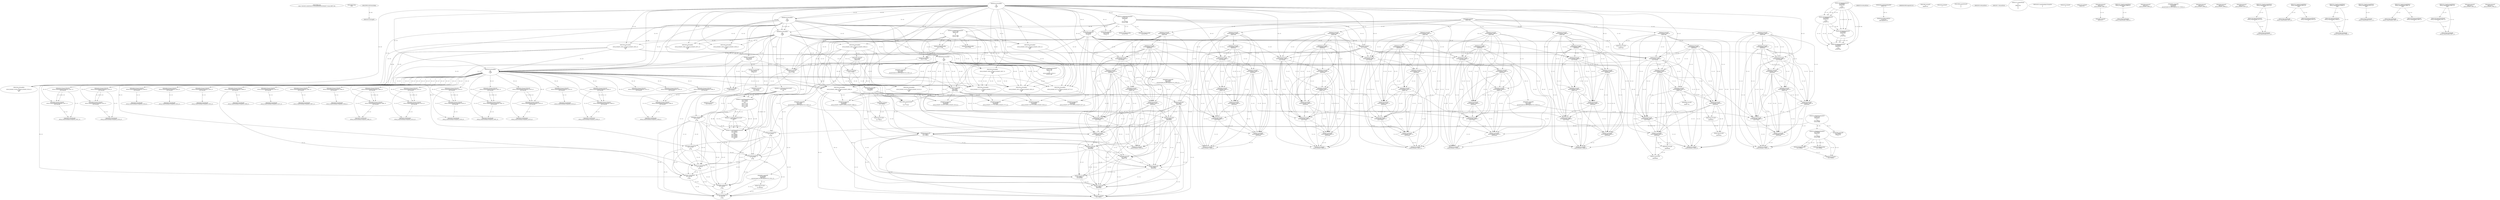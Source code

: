// Global SCDG with merge call
digraph {
	0 [label="268454688.main
bc6c1749356551cbd4d54ee79104b4add90ee0e5b566def377e5a4226ff727b9"]
	1 [label="268454699.Sleep
1000"]
	2 [label="268450908.GetProcessHeap
"]
	3 [label="268465424.VirtualAlloc
0
128
12288
4"]
	4 [label="268465190.RegOpenKeyExW
2147483650
268501000
0
131097
2147417172"]
	5 [label="268465223.RegQueryValueExW
2147417376
268500984
0
0
3221762048
2147417188"]
	3 -> 5 [label="(0-->5)"]
	6 [label="268465254.GetLastError
"]
	7 [label="268465263.RegCloseKey
2147417376"]
	5 -> 7 [label="(1-->1)"]
	8 [label="268465489.wsprintfW
3221762048
268500964
0"]
	3 -> 8 [label="(0-->1)"]
	5 -> 8 [label="(5-->1)"]
	9 [label="268466183.VirtualAlloc
0
1024
12288
4"]
	3 -> 9 [label="(3-->3)"]
	3 -> 9 [label="(4-->4)"]
	10 [label="268466202.VirtualAlloc
0
3596
12288
4"]
	3 -> 10 [label="(3-->3)"]
	9 -> 10 [label="(3-->3)"]
	3 -> 10 [label="(4-->4)"]
	9 -> 10 [label="(4-->4)"]
	11 [label="268466212.GetWindowsDirectoryW
3221770240
256"]
	10 -> 11 [label="(0-->1)"]
	12 [label="268466270.GetVolumeInformationW
3221770240
3221770752
256
3221771776
3221771784
3221771780
3221771264
256"]
	10 -> 12 [label="(0-->1)"]
	11 -> 12 [label="(1-->1)"]
	11 -> 12 [label="(2-->3)"]
	11 -> 12 [label="(2-->8)"]
	13 [label="268465190.RegOpenKeyExW
2147483650
268501632
0
131097
2147417172"]
	4 -> 13 [label="(1-->1)"]
	4 -> 13 [label="(4-->4)"]
	4 -> 13 [label="(5-->5)"]
	14 [label="268465223.RegQueryValueExW
3221771788
268501592
0
0
3221771788
2147417188"]
	5 -> 14 [label="(6-->6)"]
	15 [label="268465239.RegCloseKey
3221771788"]
	14 -> 15 [label="(1-->1)"]
	14 -> 15 [label="(5-->1)"]
	16 [label="268466320.lstrlenW
3221771788"]
	14 -> 16 [label="(1-->1)"]
	14 -> 16 [label="(5-->1)"]
	15 -> 16 [label="(1-->1)"]
	17 [label="268466376.wsprintfW
3221766144
268501204
0"]
	9 -> 17 [label="(0-->1)"]
	18 [label="268466397.lstrcatW
3221766144
3221771788"]
	9 -> 18 [label="(0-->1)"]
	17 -> 18 [label="(1-->1)"]
	14 -> 18 [label="(1-->2)"]
	14 -> 18 [label="(5-->2)"]
	15 -> 18 [label="(1-->2)"]
	16 -> 18 [label="(1-->2)"]
	19 [label="268466409.GetModuleHandleW
268501752"]
	20 [label="268466416.GetProcAddress
270536744
RtlComputeCrc32"]
	19 -> 20 [label="(0-->1)"]
	21 [label="268466432.lstrlenW
3221766144"]
	9 -> 21 [label="(0-->1)"]
	17 -> 21 [label="(1-->1)"]
	18 -> 21 [label="(1-->1)"]
	22 [label="268466449.RtlComputeCrc32
"]
	23 [label="268466481.VirtualFree
3221770240
0
32768"]
	10 -> 23 [label="(0-->1)"]
	11 -> 23 [label="(1-->1)"]
	12 -> 23 [label="(1-->1)"]
	24 [label="268464882.lstrlenW
3221762048"]
	3 -> 24 [label="(0-->1)"]
	5 -> 24 [label="(5-->1)"]
	8 -> 24 [label="(1-->1)"]
	25 [label="268464893.lstrlenW
268497860"]
	26 [label="268453932.VirtualAlloc
0
retval_lstrlenW_32835_32_retval_lstrlenW_32832_32
12288
64"]
	3 -> 26 [label="(3-->3)"]
	9 -> 26 [label="(3-->3)"]
	10 -> 26 [label="(3-->3)"]
	27 [label="268453967.lstrcpyW
0
268497976"]
	28 [label="268453974.lstrlenW
0"]
	29 [label="268464425.lstrcatW
retval_lstrlenW_32850_32
268497860"]
	25 -> 29 [label="(1-->2)"]
	30 [label="268464433.lstrcatW
retval_lstrlenW_32850_32
268500944"]
	29 -> 30 [label="(1-->1)"]
	31 [label="268464439.lstrcatW
retval_lstrlenW_32850_32
3221762048"]
	29 -> 31 [label="(1-->1)"]
	30 -> 31 [label="(1-->1)"]
	3 -> 31 [label="(0-->2)"]
	5 -> 31 [label="(5-->2)"]
	8 -> 31 [label="(1-->2)"]
	24 -> 31 [label="(1-->2)"]
	32 [label="268464447.lstrcatW
retval_lstrlenW_32850_32
268500948"]
	29 -> 32 [label="(1-->1)"]
	30 -> 32 [label="(1-->1)"]
	31 -> 32 [label="(1-->1)"]
	33 [label="268464636.VirtualAlloc
0
66
12288
64"]
	3 -> 33 [label="(3-->3)"]
	9 -> 33 [label="(3-->3)"]
	10 -> 33 [label="(3-->3)"]
	26 -> 33 [label="(3-->3)"]
	26 -> 33 [label="(4-->4)"]
	34 [label="268464662.wsprintfW
3221778432
268500952
unconstrained_ret_RtlComputeCrc32_32822_32"]
	33 -> 34 [label="(0-->1)"]
	35 [label="268464692.lstrcatW
retval_lstrlenW_32850_32
268497764"]
	29 -> 35 [label="(1-->1)"]
	30 -> 35 [label="(1-->1)"]
	31 -> 35 [label="(1-->1)"]
	32 -> 35 [label="(1-->1)"]
	36 [label="268464700.lstrcatW
retval_lstrlenW_32850_32
268500944"]
	29 -> 36 [label="(1-->1)"]
	30 -> 36 [label="(1-->1)"]
	31 -> 36 [label="(1-->1)"]
	32 -> 36 [label="(1-->1)"]
	35 -> 36 [label="(1-->1)"]
	30 -> 36 [label="(2-->2)"]
	37 [label="268464706.lstrcatW
retval_lstrlenW_32850_32
3221778432"]
	29 -> 37 [label="(1-->1)"]
	30 -> 37 [label="(1-->1)"]
	31 -> 37 [label="(1-->1)"]
	32 -> 37 [label="(1-->1)"]
	35 -> 37 [label="(1-->1)"]
	36 -> 37 [label="(1-->1)"]
	33 -> 37 [label="(0-->2)"]
	34 -> 37 [label="(1-->2)"]
	38 [label="268464714.lstrcatW
retval_lstrlenW_32850_32
268500948"]
	29 -> 38 [label="(1-->1)"]
	30 -> 38 [label="(1-->1)"]
	31 -> 38 [label="(1-->1)"]
	32 -> 38 [label="(1-->1)"]
	35 -> 38 [label="(1-->1)"]
	36 -> 38 [label="(1-->1)"]
	37 -> 38 [label="(1-->1)"]
	32 -> 38 [label="(2-->2)"]
	39 [label="268464726.VirtualFree
3221778432
0
32768"]
	33 -> 39 [label="(0-->1)"]
	34 -> 39 [label="(1-->1)"]
	37 -> 39 [label="(2-->1)"]
	23 -> 39 [label="(3-->3)"]
	40 [label="268464767.lstrlenW
retval_lstrlenW_32850_32"]
	29 -> 40 [label="(1-->1)"]
	30 -> 40 [label="(1-->1)"]
	31 -> 40 [label="(1-->1)"]
	32 -> 40 [label="(1-->1)"]
	35 -> 40 [label="(1-->1)"]
	36 -> 40 [label="(1-->1)"]
	37 -> 40 [label="(1-->1)"]
	38 -> 40 [label="(1-->1)"]
	41 [label="268453998.CreateMutexW
0
0
0"]
	42 [label="268454010.GetLastError
"]
	43 [label="268454017.GetLastError
"]
	44 [label="268454043.VirtualFree
3221774336
0
32768"]
	26 -> 44 [label="(0-->1)"]
	23 -> 44 [label="(3-->3)"]
	39 -> 44 [label="(3-->3)"]
	45 [label="268467629.VirtualFree
3221762048
0
32768"]
	3 -> 45 [label="(0-->1)"]
	5 -> 45 [label="(5-->1)"]
	8 -> 45 [label="(1-->1)"]
	24 -> 45 [label="(1-->1)"]
	31 -> 45 [label="(2-->1)"]
	23 -> 45 [label="(3-->3)"]
	39 -> 45 [label="(3-->3)"]
	44 -> 45 [label="(3-->3)"]
	46 [label="268467737.VirtualFree
3221766144
0
32768"]
	9 -> 46 [label="(0-->1)"]
	17 -> 46 [label="(1-->1)"]
	18 -> 46 [label="(1-->1)"]
	21 -> 46 [label="(1-->1)"]
	23 -> 46 [label="(3-->3)"]
	39 -> 46 [label="(3-->3)"]
	44 -> 46 [label="(3-->3)"]
	45 -> 46 [label="(3-->3)"]
	47 [label="268454737.CreateThread
0
0
268447024
0
0
0"]
	48 [label="268454450.CreateToolhelp32Snapshot
2
0"]
	49 [label="268454476.VirtualAlloc
0
556
12288
4"]
	3 -> 49 [label="(3-->3)"]
	9 -> 49 [label="(3-->3)"]
	10 -> 49 [label="(3-->3)"]
	26 -> 49 [label="(3-->3)"]
	33 -> 49 [label="(3-->3)"]
	3 -> 49 [label="(4-->4)"]
	9 -> 49 [label="(4-->4)"]
	10 -> 49 [label="(4-->4)"]
	50 [label="268454533.lstrcmpiW
"]
	2 -> 50 [label="(0-->0)"]
	51 [label="268454602.Process32NextW
retval_CreateToolhelp32Snapshot_33809_32
3221782528"]
	49 -> 51 [label="(0-->2)"]
	52 [label="268454627.VirtualFree
3221782528
0
32768"]
	49 -> 52 [label="(0-->1)"]
	51 -> 52 [label="(2-->1)"]
	23 -> 52 [label="(3-->3)"]
	39 -> 52 [label="(3-->3)"]
	44 -> 52 [label="(3-->3)"]
	45 -> 52 [label="(3-->3)"]
	46 -> 52 [label="(3-->3)"]
	53 [label="268454634.CloseHandle
retval_CreateToolhelp32Snapshot_33809_32"]
	51 -> 53 [label="(1-->1)"]
	54 [label="268465190.RegOpenKeyExW
2147483650
268501000
0
131097
2147417052"]
	4 -> 54 [label="(1-->1)"]
	13 -> 54 [label="(1-->1)"]
	4 -> 54 [label="(2-->2)"]
	4 -> 54 [label="(4-->4)"]
	13 -> 54 [label="(4-->4)"]
	55 [label="268465489.wsprintfW
3221786624
268500964
0"]
	8 -> 55 [label="(2-->2)"]
	56 [label="268466212.GetWindowsDirectoryW
3221794816
256"]
	11 -> 56 [label="(2-->2)"]
	12 -> 56 [label="(3-->2)"]
	12 -> 56 [label="(8-->2)"]
	57 [label="268466270.GetVolumeInformationW
3221794816
3221795328
256
3221796352
3221796360
3221796356
3221795840
256"]
	56 -> 57 [label="(1-->1)"]
	11 -> 57 [label="(2-->3)"]
	12 -> 57 [label="(3-->3)"]
	12 -> 57 [label="(8-->3)"]
	56 -> 57 [label="(2-->3)"]
	11 -> 57 [label="(2-->8)"]
	12 -> 57 [label="(3-->8)"]
	12 -> 57 [label="(8-->8)"]
	56 -> 57 [label="(2-->8)"]
	58 [label="268465190.RegOpenKeyExW
2147483650
268501632
0
131097
2147417052"]
	4 -> 58 [label="(1-->1)"]
	13 -> 58 [label="(1-->1)"]
	54 -> 58 [label="(1-->1)"]
	13 -> 58 [label="(2-->2)"]
	4 -> 58 [label="(4-->4)"]
	13 -> 58 [label="(4-->4)"]
	54 -> 58 [label="(4-->4)"]
	54 -> 58 [label="(5-->5)"]
	59 [label="268466376.wsprintfW
3221790720
268501204
0"]
	17 -> 59 [label="(2-->2)"]
	60 [label="268466397.lstrcatW
3221790720
3221796364"]
	59 -> 60 [label="(1-->1)"]
	61 [label="268466432.lstrlenW
3221790720"]
	59 -> 61 [label="(1-->1)"]
	60 -> 61 [label="(1-->1)"]
	62 [label="268466481.VirtualFree
3221794816
0
32768"]
	56 -> 62 [label="(1-->1)"]
	57 -> 62 [label="(1-->1)"]
	23 -> 62 [label="(3-->3)"]
	39 -> 62 [label="(3-->3)"]
	44 -> 62 [label="(3-->3)"]
	45 -> 62 [label="(3-->3)"]
	46 -> 62 [label="(3-->3)"]
	52 -> 62 [label="(3-->3)"]
	63 [label="268464882.lstrlenW
3221786624"]
	55 -> 63 [label="(1-->1)"]
	64 [label="268452641.VirtualAlloc
0
retval_lstrlenW_35246_32_retval_lstrlenW_35244_32
12288
64"]
	3 -> 64 [label="(3-->3)"]
	9 -> 64 [label="(3-->3)"]
	10 -> 64 [label="(3-->3)"]
	26 -> 64 [label="(3-->3)"]
	33 -> 64 [label="(3-->3)"]
	49 -> 64 [label="(3-->3)"]
	26 -> 64 [label="(4-->4)"]
	33 -> 64 [label="(4-->4)"]
	65 [label="268464425.lstrcatW
0
268497860"]
	25 -> 65 [label="(1-->2)"]
	29 -> 65 [label="(2-->2)"]
	66 [label="268464433.lstrcatW
0
268500944"]
	30 -> 66 [label="(2-->2)"]
	36 -> 66 [label="(2-->2)"]
	67 [label="268464439.lstrcatW
0
3221786624"]
	55 -> 67 [label="(1-->2)"]
	63 -> 67 [label="(1-->2)"]
	68 [label="268464447.lstrcatW
0
268500948"]
	32 -> 68 [label="(2-->2)"]
	38 -> 68 [label="(2-->2)"]
	69 [label="268464662.wsprintfW
3221803008
268500952
unconstrained_ret_RtlComputeCrc32_35141_32"]
	34 -> 69 [label="(2-->2)"]
	70 [label="268464692.lstrcatW
0
268497764"]
	35 -> 70 [label="(2-->2)"]
	71 [label="268464700.lstrcatW
0
268500944"]
	30 -> 71 [label="(2-->2)"]
	36 -> 71 [label="(2-->2)"]
	66 -> 71 [label="(2-->2)"]
	72 [label="268464706.lstrcatW
0
3221803008"]
	69 -> 72 [label="(1-->2)"]
	73 [label="268464714.lstrcatW
0
268500948"]
	32 -> 73 [label="(2-->2)"]
	38 -> 73 [label="(2-->2)"]
	68 -> 73 [label="(2-->2)"]
	74 [label="268464726.VirtualFree
3221803008
0
32768"]
	69 -> 74 [label="(1-->1)"]
	72 -> 74 [label="(2-->1)"]
	23 -> 74 [label="(3-->3)"]
	39 -> 74 [label="(3-->3)"]
	44 -> 74 [label="(3-->3)"]
	45 -> 74 [label="(3-->3)"]
	46 -> 74 [label="(3-->3)"]
	52 -> 74 [label="(3-->3)"]
	62 -> 74 [label="(3-->3)"]
	75 [label="268464767.lstrlenW
0"]
	76 [label="268452707.lstrlenW
268497912"]
	77 [label="268452834.lstrcpyW
268510272
retval_lstrlenW_38897_32"]
	78 [label="268452841.lstrlenW
268510272"]
	77 -> 78 [label="(1-->1)"]
	79 [label="268453932.VirtualAlloc
0
retval_lstrlenW_32855_32_retval_lstrlenW_32856_32
12288
64"]
	3 -> 79 [label="(3-->3)"]
	9 -> 79 [label="(3-->3)"]
	10 -> 79 [label="(3-->3)"]
	80 [label="268453967.lstrcpyW
3221774336
268497976"]
	79 -> 80 [label="(0-->1)"]
	81 [label="268453974.lstrlenW
3221774336"]
	79 -> 81 [label="(0-->1)"]
	80 -> 81 [label="(1-->1)"]
	82 [label="268464425.lstrcatW
retval_lstrlenW_32918_32
268497860"]
	25 -> 82 [label="(1-->2)"]
	83 [label="268464433.lstrcatW
retval_lstrlenW_32918_32
268500944"]
	82 -> 83 [label="(1-->1)"]
	84 [label="268464439.lstrcatW
retval_lstrlenW_32918_32
3221762048"]
	82 -> 84 [label="(1-->1)"]
	83 -> 84 [label="(1-->1)"]
	3 -> 84 [label="(0-->2)"]
	8 -> 84 [label="(1-->2)"]
	24 -> 84 [label="(1-->2)"]
	85 [label="268464447.lstrcatW
retval_lstrlenW_32918_32
268500948"]
	82 -> 85 [label="(1-->1)"]
	83 -> 85 [label="(1-->1)"]
	84 -> 85 [label="(1-->1)"]
	86 [label="268464679.wsprintfW
3221778432
268500964
3221774336"]
	33 -> 86 [label="(0-->1)"]
	8 -> 86 [label="(2-->2)"]
	79 -> 86 [label="(0-->3)"]
	80 -> 86 [label="(1-->3)"]
	81 -> 86 [label="(1-->3)"]
	87 [label="268464692.lstrcatW
retval_lstrlenW_32918_32
268497764"]
	82 -> 87 [label="(1-->1)"]
	83 -> 87 [label="(1-->1)"]
	84 -> 87 [label="(1-->1)"]
	85 -> 87 [label="(1-->1)"]
	88 [label="268464700.lstrcatW
retval_lstrlenW_32918_32
268500944"]
	82 -> 88 [label="(1-->1)"]
	83 -> 88 [label="(1-->1)"]
	84 -> 88 [label="(1-->1)"]
	85 -> 88 [label="(1-->1)"]
	87 -> 88 [label="(1-->1)"]
	83 -> 88 [label="(2-->2)"]
	89 [label="268464706.lstrcatW
retval_lstrlenW_32918_32
3221778432"]
	82 -> 89 [label="(1-->1)"]
	83 -> 89 [label="(1-->1)"]
	84 -> 89 [label="(1-->1)"]
	85 -> 89 [label="(1-->1)"]
	87 -> 89 [label="(1-->1)"]
	88 -> 89 [label="(1-->1)"]
	33 -> 89 [label="(0-->2)"]
	86 -> 89 [label="(1-->2)"]
	90 [label="268464714.lstrcatW
retval_lstrlenW_32918_32
268500948"]
	82 -> 90 [label="(1-->1)"]
	83 -> 90 [label="(1-->1)"]
	84 -> 90 [label="(1-->1)"]
	85 -> 90 [label="(1-->1)"]
	87 -> 90 [label="(1-->1)"]
	88 -> 90 [label="(1-->1)"]
	89 -> 90 [label="(1-->1)"]
	85 -> 90 [label="(2-->2)"]
	91 [label="268464767.lstrlenW
retval_lstrlenW_32918_32"]
	82 -> 91 [label="(1-->1)"]
	83 -> 91 [label="(1-->1)"]
	84 -> 91 [label="(1-->1)"]
	85 -> 91 [label="(1-->1)"]
	87 -> 91 [label="(1-->1)"]
	88 -> 91 [label="(1-->1)"]
	89 -> 91 [label="(1-->1)"]
	90 -> 91 [label="(1-->1)"]
	92 [label="268453998.CreateMutexW
0
0
3221774336"]
	79 -> 92 [label="(0-->3)"]
	80 -> 92 [label="(1-->3)"]
	81 -> 92 [label="(1-->3)"]
	86 -> 92 [label="(3-->3)"]
	93 [label="268454761.WaitForSingleObject
retval_CreateThread_33069_32
5000"]
	94 [label="268454790.CloseHandle
retval_CreateThread_33069_32"]
	93 -> 94 [label="(1-->1)"]
	95 [label="268454602.Process32NextW
retval_CreateToolhelp32Snapshot_33106_32
3221782528"]
	49 -> 95 [label="(0-->2)"]
	96 [label="268454634.CloseHandle
retval_CreateToolhelp32Snapshot_33106_32"]
	95 -> 96 [label="(1-->1)"]
	97 [label="268465223.RegQueryValueExW
2147417376
268500984
0
0
3221786624
2147417068"]
	98 [label="268465223.RegQueryValueExW
3221796364
268501592
0
0
3221796364
2147417068"]
	97 -> 98 [label="(6-->6)"]
	99 [label="268465239.RegCloseKey
3221796364"]
	98 -> 99 [label="(1-->1)"]
	98 -> 99 [label="(5-->1)"]
	100 [label="268466320.lstrlenW
3221796364"]
	98 -> 100 [label="(1-->1)"]
	98 -> 100 [label="(5-->1)"]
	99 -> 100 [label="(1-->1)"]
	101 [label="268452641.VirtualAlloc
0
retval_lstrlenW_35868_32_retval_lstrlenW_35866_32
12288
64"]
	3 -> 101 [label="(3-->3)"]
	9 -> 101 [label="(3-->3)"]
	10 -> 101 [label="(3-->3)"]
	33 -> 101 [label="(3-->3)"]
	49 -> 101 [label="(3-->3)"]
	79 -> 101 [label="(3-->3)"]
	33 -> 101 [label="(4-->4)"]
	79 -> 101 [label="(4-->4)"]
	102 [label="268464425.lstrcatW
3221798912
268497860"]
	101 -> 102 [label="(0-->1)"]
	25 -> 102 [label="(1-->2)"]
	82 -> 102 [label="(2-->2)"]
	103 [label="268464433.lstrcatW
3221798912
268500944"]
	101 -> 103 [label="(0-->1)"]
	102 -> 103 [label="(1-->1)"]
	83 -> 103 [label="(2-->2)"]
	88 -> 103 [label="(2-->2)"]
	104 [label="268464439.lstrcatW
3221798912
3221786624"]
	101 -> 104 [label="(0-->1)"]
	102 -> 104 [label="(1-->1)"]
	103 -> 104 [label="(1-->1)"]
	55 -> 104 [label="(1-->2)"]
	63 -> 104 [label="(1-->2)"]
	97 -> 104 [label="(5-->2)"]
	105 [label="268464447.lstrcatW
3221798912
268500948"]
	101 -> 105 [label="(0-->1)"]
	102 -> 105 [label="(1-->1)"]
	103 -> 105 [label="(1-->1)"]
	104 -> 105 [label="(1-->1)"]
	85 -> 105 [label="(2-->2)"]
	90 -> 105 [label="(2-->2)"]
	106 [label="268464679.wsprintfW
3221803008
268500964
retval_lstrlenW_35868_32_retval_lstrlenW_35866_32"]
	8 -> 106 [label="(2-->2)"]
	55 -> 106 [label="(2-->2)"]
	86 -> 106 [label="(2-->2)"]
	101 -> 106 [label="(2-->3)"]
	107 [label="268464692.lstrcatW
3221798912
268497764"]
	101 -> 107 [label="(0-->1)"]
	102 -> 107 [label="(1-->1)"]
	103 -> 107 [label="(1-->1)"]
	104 -> 107 [label="(1-->1)"]
	105 -> 107 [label="(1-->1)"]
	87 -> 107 [label="(2-->2)"]
	108 [label="268464700.lstrcatW
3221798912
268500944"]
	101 -> 108 [label="(0-->1)"]
	102 -> 108 [label="(1-->1)"]
	103 -> 108 [label="(1-->1)"]
	104 -> 108 [label="(1-->1)"]
	105 -> 108 [label="(1-->1)"]
	107 -> 108 [label="(1-->1)"]
	83 -> 108 [label="(2-->2)"]
	88 -> 108 [label="(2-->2)"]
	103 -> 108 [label="(2-->2)"]
	109 [label="268464706.lstrcatW
3221798912
3221803008"]
	101 -> 109 [label="(0-->1)"]
	102 -> 109 [label="(1-->1)"]
	103 -> 109 [label="(1-->1)"]
	104 -> 109 [label="(1-->1)"]
	105 -> 109 [label="(1-->1)"]
	107 -> 109 [label="(1-->1)"]
	108 -> 109 [label="(1-->1)"]
	106 -> 109 [label="(1-->2)"]
	110 [label="268464714.lstrcatW
3221798912
268500948"]
	101 -> 110 [label="(0-->1)"]
	102 -> 110 [label="(1-->1)"]
	103 -> 110 [label="(1-->1)"]
	104 -> 110 [label="(1-->1)"]
	105 -> 110 [label="(1-->1)"]
	107 -> 110 [label="(1-->1)"]
	108 -> 110 [label="(1-->1)"]
	109 -> 110 [label="(1-->1)"]
	85 -> 110 [label="(2-->2)"]
	90 -> 110 [label="(2-->2)"]
	105 -> 110 [label="(2-->2)"]
	111 [label="268464767.lstrlenW
3221798912"]
	101 -> 111 [label="(0-->1)"]
	102 -> 111 [label="(1-->1)"]
	103 -> 111 [label="(1-->1)"]
	104 -> 111 [label="(1-->1)"]
	105 -> 111 [label="(1-->1)"]
	107 -> 111 [label="(1-->1)"]
	108 -> 111 [label="(1-->1)"]
	109 -> 111 [label="(1-->1)"]
	110 -> 111 [label="(1-->1)"]
	112 [label="268452834.lstrcpyW
268510272
retval_lstrlenW_38893_32"]
	113 [label="268464662.wsprintfW
3221803008
268500952
unconstrained_ret_RtlComputeCrc32_35036_32"]
	114 [label="268452834.lstrcpyW
268510272
retval_lstrlenW_38089_32"]
	115 [label="268465223.RegQueryValueExW
3221771788
268501728
0
0
retval_lstrlenW_32790_32
2147417188"]
	14 -> 115 [label="(1-->1)"]
	14 -> 115 [label="(5-->1)"]
	15 -> 115 [label="(1-->1)"]
	16 -> 115 [label="(1-->1)"]
	14 -> 115 [label="(6-->6)"]
	116 [label="268453932.VirtualAlloc
0
retval_lstrlenW_32833_32_retval_lstrlenW_32831_32
12288
64"]
	3 -> 116 [label="(3-->3)"]
	9 -> 116 [label="(3-->3)"]
	10 -> 116 [label="(3-->3)"]
	117 [label="268464425.lstrcatW
retval_lstrlenW_32885_32
268497860"]
	25 -> 117 [label="(1-->2)"]
	118 [label="268464433.lstrcatW
retval_lstrlenW_32885_32
268500944"]
	117 -> 118 [label="(1-->1)"]
	119 [label="268464439.lstrcatW
retval_lstrlenW_32885_32
3221762048"]
	117 -> 119 [label="(1-->1)"]
	118 -> 119 [label="(1-->1)"]
	3 -> 119 [label="(0-->2)"]
	8 -> 119 [label="(1-->2)"]
	24 -> 119 [label="(1-->2)"]
	120 [label="268464447.lstrcatW
retval_lstrlenW_32885_32
268500948"]
	117 -> 120 [label="(1-->1)"]
	118 -> 120 [label="(1-->1)"]
	119 -> 120 [label="(1-->1)"]
	121 [label="268464662.wsprintfW
3221778432
268500952
unconstrained_ret_RtlComputeCrc32_32819_32"]
	33 -> 121 [label="(0-->1)"]
	122 [label="268464692.lstrcatW
retval_lstrlenW_32885_32
268497764"]
	117 -> 122 [label="(1-->1)"]
	118 -> 122 [label="(1-->1)"]
	119 -> 122 [label="(1-->1)"]
	120 -> 122 [label="(1-->1)"]
	123 [label="268464700.lstrcatW
retval_lstrlenW_32885_32
268500944"]
	117 -> 123 [label="(1-->1)"]
	118 -> 123 [label="(1-->1)"]
	119 -> 123 [label="(1-->1)"]
	120 -> 123 [label="(1-->1)"]
	122 -> 123 [label="(1-->1)"]
	118 -> 123 [label="(2-->2)"]
	124 [label="268464706.lstrcatW
retval_lstrlenW_32885_32
3221778432"]
	117 -> 124 [label="(1-->1)"]
	118 -> 124 [label="(1-->1)"]
	119 -> 124 [label="(1-->1)"]
	120 -> 124 [label="(1-->1)"]
	122 -> 124 [label="(1-->1)"]
	123 -> 124 [label="(1-->1)"]
	33 -> 124 [label="(0-->2)"]
	121 -> 124 [label="(1-->2)"]
	125 [label="268464714.lstrcatW
retval_lstrlenW_32885_32
268500948"]
	117 -> 125 [label="(1-->1)"]
	118 -> 125 [label="(1-->1)"]
	119 -> 125 [label="(1-->1)"]
	120 -> 125 [label="(1-->1)"]
	122 -> 125 [label="(1-->1)"]
	123 -> 125 [label="(1-->1)"]
	124 -> 125 [label="(1-->1)"]
	120 -> 125 [label="(2-->2)"]
	126 [label="268464767.lstrlenW
retval_lstrlenW_32885_32"]
	117 -> 126 [label="(1-->1)"]
	118 -> 126 [label="(1-->1)"]
	119 -> 126 [label="(1-->1)"]
	120 -> 126 [label="(1-->1)"]
	122 -> 126 [label="(1-->1)"]
	123 -> 126 [label="(1-->1)"]
	124 -> 126 [label="(1-->1)"]
	125 -> 126 [label="(1-->1)"]
	127 [label="268454602.Process32NextW
retval_CreateToolhelp32Snapshot_33024_32
3221782528"]
	49 -> 127 [label="(0-->2)"]
	128 [label="268454634.CloseHandle
retval_CreateToolhelp32Snapshot_33024_32"]
	127 -> 128 [label="(1-->1)"]
	129 [label="268452641.VirtualAlloc
0
retval_lstrlenW_36775_32_retval_lstrlenW_36773_32
12288
64"]
	3 -> 129 [label="(3-->3)"]
	9 -> 129 [label="(3-->3)"]
	10 -> 129 [label="(3-->3)"]
	33 -> 129 [label="(3-->3)"]
	49 -> 129 [label="(3-->3)"]
	116 -> 129 [label="(3-->3)"]
	33 -> 129 [label="(4-->4)"]
	116 -> 129 [label="(4-->4)"]
	130 [label="268464679.wsprintfW
3221803008
268500964
retval_lstrlenW_36775_32_retval_lstrlenW_36773_32"]
	8 -> 130 [label="(2-->2)"]
	55 -> 130 [label="(2-->2)"]
	129 -> 130 [label="(2-->3)"]
	131 [label="268452834.lstrcpyW
268510272
retval_lstrlenW_38896_32"]
	132 [label="268453932.VirtualAlloc
0
retval_lstrlenW_32828_32_retval_lstrlenW_32827_32
12288
64"]
	3 -> 132 [label="(3-->3)"]
	9 -> 132 [label="(3-->3)"]
	10 -> 132 [label="(3-->3)"]
	133 [label="268464425.lstrcatW
retval_lstrlenW_32841_32
268497860"]
	25 -> 133 [label="(1-->2)"]
	134 [label="268464433.lstrcatW
retval_lstrlenW_32841_32
268500944"]
	133 -> 134 [label="(1-->1)"]
	135 [label="268464439.lstrcatW
retval_lstrlenW_32841_32
3221762048"]
	133 -> 135 [label="(1-->1)"]
	134 -> 135 [label="(1-->1)"]
	3 -> 135 [label="(0-->2)"]
	5 -> 135 [label="(5-->2)"]
	8 -> 135 [label="(1-->2)"]
	24 -> 135 [label="(1-->2)"]
	136 [label="268464447.lstrcatW
retval_lstrlenW_32841_32
268500948"]
	133 -> 136 [label="(1-->1)"]
	134 -> 136 [label="(1-->1)"]
	135 -> 136 [label="(1-->1)"]
	137 [label="268464692.lstrcatW
retval_lstrlenW_32841_32
268497764"]
	133 -> 137 [label="(1-->1)"]
	134 -> 137 [label="(1-->1)"]
	135 -> 137 [label="(1-->1)"]
	136 -> 137 [label="(1-->1)"]
	138 [label="268464700.lstrcatW
retval_lstrlenW_32841_32
268500944"]
	133 -> 138 [label="(1-->1)"]
	134 -> 138 [label="(1-->1)"]
	135 -> 138 [label="(1-->1)"]
	136 -> 138 [label="(1-->1)"]
	137 -> 138 [label="(1-->1)"]
	134 -> 138 [label="(2-->2)"]
	139 [label="268464706.lstrcatW
retval_lstrlenW_32841_32
3221778432"]
	133 -> 139 [label="(1-->1)"]
	134 -> 139 [label="(1-->1)"]
	135 -> 139 [label="(1-->1)"]
	136 -> 139 [label="(1-->1)"]
	137 -> 139 [label="(1-->1)"]
	138 -> 139 [label="(1-->1)"]
	33 -> 139 [label="(0-->2)"]
	86 -> 139 [label="(1-->2)"]
	140 [label="268464714.lstrcatW
retval_lstrlenW_32841_32
268500948"]
	133 -> 140 [label="(1-->1)"]
	134 -> 140 [label="(1-->1)"]
	135 -> 140 [label="(1-->1)"]
	136 -> 140 [label="(1-->1)"]
	137 -> 140 [label="(1-->1)"]
	138 -> 140 [label="(1-->1)"]
	139 -> 140 [label="(1-->1)"]
	136 -> 140 [label="(2-->2)"]
	141 [label="268464767.lstrlenW
retval_lstrlenW_32841_32"]
	133 -> 141 [label="(1-->1)"]
	134 -> 141 [label="(1-->1)"]
	135 -> 141 [label="(1-->1)"]
	136 -> 141 [label="(1-->1)"]
	137 -> 141 [label="(1-->1)"]
	138 -> 141 [label="(1-->1)"]
	139 -> 141 [label="(1-->1)"]
	140 -> 141 [label="(1-->1)"]
	142 [label="268454602.Process32NextW
retval_CreateToolhelp32Snapshot_33025_32
3221782528"]
	49 -> 142 [label="(0-->2)"]
	143 [label="268454634.CloseHandle
retval_CreateToolhelp32Snapshot_33025_32"]
	142 -> 143 [label="(1-->1)"]
	144 [label="268465263.RegCloseKey
3221796364"]
	98 -> 144 [label="(1-->1)"]
	98 -> 144 [label="(5-->1)"]
	145 [label="268452641.VirtualAlloc
0
retval_lstrlenW_37171_32_retval_lstrlenW_37173_32
12288
64"]
	3 -> 145 [label="(3-->3)"]
	9 -> 145 [label="(3-->3)"]
	10 -> 145 [label="(3-->3)"]
	33 -> 145 [label="(3-->3)"]
	49 -> 145 [label="(3-->3)"]
	132 -> 145 [label="(3-->3)"]
	33 -> 145 [label="(4-->4)"]
	132 -> 145 [label="(4-->4)"]
	146 [label="268464679.wsprintfW
3221803008
268500964
retval_lstrlenW_37171_32_retval_lstrlenW_37173_32"]
	8 -> 146 [label="(2-->2)"]
	55 -> 146 [label="(2-->2)"]
	86 -> 146 [label="(2-->2)"]
	145 -> 146 [label="(2-->3)"]
	147 [label="268452834.lstrcpyW
268510272
retval_lstrlenW_38670_32"]
	148 [label="268465239.RegCloseKey
2147417376"]
	5 -> 148 [label="(1-->1)"]
	149 [label="268465489.wsprintfW
3221762048
268501104
0"]
	3 -> 149 [label="(0-->1)"]
	5 -> 149 [label="(5-->1)"]
	150 [label="268465489.wsprintfW
3221786624
268501104
0"]
	97 -> 150 [label="(5-->1)"]
	151 [label="268465263.RegCloseKey
3221771788"]
	14 -> 151 [label="(1-->1)"]
	14 -> 151 [label="(5-->1)"]
	152 [label="268453932.VirtualAlloc
0
retval_lstrlenW_32863_32_retval_lstrlenW_32872_32
12288
64"]
	3 -> 152 [label="(3-->3)"]
	9 -> 152 [label="(3-->3)"]
	10 -> 152 [label="(3-->3)"]
	153 [label="268464425.lstrcatW
retval_lstrlenW_32908_32
268497860"]
	25 -> 153 [label="(1-->2)"]
	154 [label="268464433.lstrcatW
retval_lstrlenW_32908_32
268500944"]
	153 -> 154 [label="(1-->1)"]
	155 [label="268464439.lstrcatW
retval_lstrlenW_32908_32
3221762048"]
	153 -> 155 [label="(1-->1)"]
	154 -> 155 [label="(1-->1)"]
	3 -> 155 [label="(0-->2)"]
	5 -> 155 [label="(5-->2)"]
	8 -> 155 [label="(1-->2)"]
	24 -> 155 [label="(1-->2)"]
	156 [label="268464447.lstrcatW
retval_lstrlenW_32908_32
268500948"]
	153 -> 156 [label="(1-->1)"]
	154 -> 156 [label="(1-->1)"]
	155 -> 156 [label="(1-->1)"]
	157 [label="268464692.lstrcatW
retval_lstrlenW_32908_32
268497764"]
	153 -> 157 [label="(1-->1)"]
	154 -> 157 [label="(1-->1)"]
	155 -> 157 [label="(1-->1)"]
	156 -> 157 [label="(1-->1)"]
	158 [label="268464700.lstrcatW
retval_lstrlenW_32908_32
268500944"]
	153 -> 158 [label="(1-->1)"]
	154 -> 158 [label="(1-->1)"]
	155 -> 158 [label="(1-->1)"]
	156 -> 158 [label="(1-->1)"]
	157 -> 158 [label="(1-->1)"]
	154 -> 158 [label="(2-->2)"]
	159 [label="268464706.lstrcatW
retval_lstrlenW_32908_32
3221778432"]
	153 -> 159 [label="(1-->1)"]
	154 -> 159 [label="(1-->1)"]
	155 -> 159 [label="(1-->1)"]
	156 -> 159 [label="(1-->1)"]
	157 -> 159 [label="(1-->1)"]
	158 -> 159 [label="(1-->1)"]
	33 -> 159 [label="(0-->2)"]
	86 -> 159 [label="(1-->2)"]
	160 [label="268464714.lstrcatW
retval_lstrlenW_32908_32
268500948"]
	153 -> 160 [label="(1-->1)"]
	154 -> 160 [label="(1-->1)"]
	155 -> 160 [label="(1-->1)"]
	156 -> 160 [label="(1-->1)"]
	157 -> 160 [label="(1-->1)"]
	158 -> 160 [label="(1-->1)"]
	159 -> 160 [label="(1-->1)"]
	156 -> 160 [label="(2-->2)"]
	161 [label="268464767.lstrlenW
retval_lstrlenW_32908_32"]
	153 -> 161 [label="(1-->1)"]
	154 -> 161 [label="(1-->1)"]
	155 -> 161 [label="(1-->1)"]
	156 -> 161 [label="(1-->1)"]
	157 -> 161 [label="(1-->1)"]
	158 -> 161 [label="(1-->1)"]
	159 -> 161 [label="(1-->1)"]
	160 -> 161 [label="(1-->1)"]
	162 [label="268454761.WaitForSingleObject
retval_CreateThread_33173_32
5000"]
	163 [label="268454780.TerminateThread
retval_CreateThread_33173_32
0"]
	162 -> 163 [label="(1-->1)"]
	164 [label="268454790.CloseHandle
retval_CreateThread_33173_32"]
	162 -> 164 [label="(1-->1)"]
	163 -> 164 [label="(1-->1)"]
	165 [label="268454501.Process32FirstW
retval_CreateToolhelp32Snapshot_33268_32
3221782528"]
	49 -> 165 [label="(0-->2)"]
	166 [label="268454602.Process32NextW
retval_CreateToolhelp32Snapshot_33268_32
3221782528"]
	165 -> 166 [label="(1-->1)"]
	49 -> 166 [label="(0-->2)"]
	165 -> 166 [label="(2-->2)"]
	167 [label="268454634.CloseHandle
retval_CreateToolhelp32Snapshot_33268_32"]
	165 -> 167 [label="(1-->1)"]
	166 -> 167 [label="(1-->1)"]
	168 [label="268464662.wsprintfW
3221778432
268500952
unconstrained_ret_RtlComputeCrc32_32811_32"]
	33 -> 168 [label="(0-->1)"]
	169 [label="268454761.WaitForSingleObject
retval_CreateThread_33074_32
5000"]
	170 [label="268454790.CloseHandle
retval_CreateThread_33074_32"]
	169 -> 170 [label="(1-->1)"]
	171 [label="268454602.Process32NextW
retval_CreateToolhelp32Snapshot_33107_32
3221782528"]
	49 -> 171 [label="(0-->2)"]
	172 [label="268454634.CloseHandle
retval_CreateToolhelp32Snapshot_33107_32"]
	171 -> 172 [label="(1-->1)"]
	173 [label="268453932.VirtualAlloc
0
retval_lstrlenW_32834_32_retval_lstrlenW_32836_32
12288
64"]
	3 -> 173 [label="(3-->3)"]
	9 -> 173 [label="(3-->3)"]
	10 -> 173 [label="(3-->3)"]
	174 [label="268464425.lstrcatW
retval_lstrlenW_32868_32
268497860"]
	25 -> 174 [label="(1-->2)"]
	175 [label="268464433.lstrcatW
retval_lstrlenW_32868_32
268500944"]
	174 -> 175 [label="(1-->1)"]
	176 [label="268464439.lstrcatW
retval_lstrlenW_32868_32
3221762048"]
	174 -> 176 [label="(1-->1)"]
	175 -> 176 [label="(1-->1)"]
	3 -> 176 [label="(0-->2)"]
	8 -> 176 [label="(1-->2)"]
	24 -> 176 [label="(1-->2)"]
	177 [label="268464447.lstrcatW
retval_lstrlenW_32868_32
268500948"]
	174 -> 177 [label="(1-->1)"]
	175 -> 177 [label="(1-->1)"]
	176 -> 177 [label="(1-->1)"]
	178 [label="268464692.lstrcatW
retval_lstrlenW_32868_32
268497764"]
	174 -> 178 [label="(1-->1)"]
	175 -> 178 [label="(1-->1)"]
	176 -> 178 [label="(1-->1)"]
	177 -> 178 [label="(1-->1)"]
	179 [label="268464700.lstrcatW
retval_lstrlenW_32868_32
268500944"]
	174 -> 179 [label="(1-->1)"]
	175 -> 179 [label="(1-->1)"]
	176 -> 179 [label="(1-->1)"]
	177 -> 179 [label="(1-->1)"]
	178 -> 179 [label="(1-->1)"]
	175 -> 179 [label="(2-->2)"]
	180 [label="268464706.lstrcatW
retval_lstrlenW_32868_32
3221778432"]
	174 -> 180 [label="(1-->1)"]
	175 -> 180 [label="(1-->1)"]
	176 -> 180 [label="(1-->1)"]
	177 -> 180 [label="(1-->1)"]
	178 -> 180 [label="(1-->1)"]
	179 -> 180 [label="(1-->1)"]
	33 -> 180 [label="(0-->2)"]
	86 -> 180 [label="(1-->2)"]
	181 [label="268464714.lstrcatW
retval_lstrlenW_32868_32
268500948"]
	174 -> 181 [label="(1-->1)"]
	175 -> 181 [label="(1-->1)"]
	176 -> 181 [label="(1-->1)"]
	177 -> 181 [label="(1-->1)"]
	178 -> 181 [label="(1-->1)"]
	179 -> 181 [label="(1-->1)"]
	180 -> 181 [label="(1-->1)"]
	177 -> 181 [label="(2-->2)"]
	182 [label="268464767.lstrlenW
retval_lstrlenW_32868_32"]
	174 -> 182 [label="(1-->1)"]
	175 -> 182 [label="(1-->1)"]
	176 -> 182 [label="(1-->1)"]
	177 -> 182 [label="(1-->1)"]
	178 -> 182 [label="(1-->1)"]
	179 -> 182 [label="(1-->1)"]
	180 -> 182 [label="(1-->1)"]
	181 -> 182 [label="(1-->1)"]
	183 [label="268454761.WaitForSingleObject
retval_CreateThread_33386_32
5000"]
	184 [label="268454780.TerminateThread
retval_CreateThread_33386_32
0"]
	183 -> 184 [label="(1-->1)"]
	185 [label="268454790.CloseHandle
retval_CreateThread_33386_32"]
	183 -> 185 [label="(1-->1)"]
	184 -> 185 [label="(1-->1)"]
	186 [label="268454501.Process32FirstW
retval_CreateToolhelp32Snapshot_33457_32
3221782528"]
	49 -> 186 [label="(0-->2)"]
	187 [label="268454602.Process32NextW
retval_CreateToolhelp32Snapshot_33457_32
3221782528"]
	186 -> 187 [label="(1-->1)"]
	49 -> 187 [label="(0-->2)"]
	186 -> 187 [label="(2-->2)"]
	188 [label="268454634.CloseHandle
retval_CreateToolhelp32Snapshot_33457_32"]
	186 -> 188 [label="(1-->1)"]
	187 -> 188 [label="(1-->1)"]
	189 [label="268454780.TerminateThread
retval_CreateThread_33074_32
0"]
	169 -> 189 [label="(1-->1)"]
	190 [label="268454501.Process32FirstW
retval_CreateToolhelp32Snapshot_33324_32
3221782528"]
	49 -> 190 [label="(0-->2)"]
	191 [label="268454602.Process32NextW
retval_CreateToolhelp32Snapshot_33324_32
3221782528"]
	190 -> 191 [label="(1-->1)"]
	49 -> 191 [label="(0-->2)"]
	190 -> 191 [label="(2-->2)"]
	192 [label="268454634.CloseHandle
retval_CreateToolhelp32Snapshot_33324_32"]
	190 -> 192 [label="(1-->1)"]
	191 -> 192 [label="(1-->1)"]
	193 [label="268464425.lstrcatW
retval_lstrlenW_32883_32
268497860"]
	25 -> 193 [label="(1-->2)"]
	194 [label="268464433.lstrcatW
retval_lstrlenW_32883_32
268500944"]
	193 -> 194 [label="(1-->1)"]
	195 [label="268464439.lstrcatW
retval_lstrlenW_32883_32
3221762048"]
	193 -> 195 [label="(1-->1)"]
	194 -> 195 [label="(1-->1)"]
	3 -> 195 [label="(0-->2)"]
	8 -> 195 [label="(1-->2)"]
	24 -> 195 [label="(1-->2)"]
	196 [label="268464447.lstrcatW
retval_lstrlenW_32883_32
268500948"]
	193 -> 196 [label="(1-->1)"]
	194 -> 196 [label="(1-->1)"]
	195 -> 196 [label="(1-->1)"]
	197 [label="268464692.lstrcatW
retval_lstrlenW_32883_32
268497764"]
	193 -> 197 [label="(1-->1)"]
	194 -> 197 [label="(1-->1)"]
	195 -> 197 [label="(1-->1)"]
	196 -> 197 [label="(1-->1)"]
	198 [label="268464700.lstrcatW
retval_lstrlenW_32883_32
268500944"]
	193 -> 198 [label="(1-->1)"]
	194 -> 198 [label="(1-->1)"]
	195 -> 198 [label="(1-->1)"]
	196 -> 198 [label="(1-->1)"]
	197 -> 198 [label="(1-->1)"]
	194 -> 198 [label="(2-->2)"]
	199 [label="268464706.lstrcatW
retval_lstrlenW_32883_32
3221778432"]
	193 -> 199 [label="(1-->1)"]
	194 -> 199 [label="(1-->1)"]
	195 -> 199 [label="(1-->1)"]
	196 -> 199 [label="(1-->1)"]
	197 -> 199 [label="(1-->1)"]
	198 -> 199 [label="(1-->1)"]
	33 -> 199 [label="(0-->2)"]
	121 -> 199 [label="(1-->2)"]
	200 [label="268464714.lstrcatW
retval_lstrlenW_32883_32
268500948"]
	193 -> 200 [label="(1-->1)"]
	194 -> 200 [label="(1-->1)"]
	195 -> 200 [label="(1-->1)"]
	196 -> 200 [label="(1-->1)"]
	197 -> 200 [label="(1-->1)"]
	198 -> 200 [label="(1-->1)"]
	199 -> 200 [label="(1-->1)"]
	196 -> 200 [label="(2-->2)"]
	201 [label="268464767.lstrlenW
retval_lstrlenW_32883_32"]
	193 -> 201 [label="(1-->1)"]
	194 -> 201 [label="(1-->1)"]
	195 -> 201 [label="(1-->1)"]
	196 -> 201 [label="(1-->1)"]
	197 -> 201 [label="(1-->1)"]
	198 -> 201 [label="(1-->1)"]
	199 -> 201 [label="(1-->1)"]
	200 -> 201 [label="(1-->1)"]
	202 [label="268454761.WaitForSingleObject
retval_CreateThread_33711_32
5000"]
	203 [label="268454790.CloseHandle
retval_CreateThread_33711_32"]
	202 -> 203 [label="(1-->1)"]
	204 [label="268454602.Process32NextW
retval_CreateToolhelp32Snapshot_33907_32
3221782528"]
	49 -> 204 [label="(0-->2)"]
	205 [label="268454634.CloseHandle
retval_CreateToolhelp32Snapshot_33907_32"]
	204 -> 205 [label="(1-->1)"]
	206 [label="268454761.WaitForSingleObject
retval_CreateThread_32997_32
5000"]
	207 [label="268454790.CloseHandle
retval_CreateThread_32997_32"]
	206 -> 207 [label="(1-->1)"]
	208 [label="268454602.Process32NextW
retval_CreateToolhelp32Snapshot_33046_32
3221782528"]
	49 -> 208 [label="(0-->2)"]
	209 [label="268454634.CloseHandle
retval_CreateToolhelp32Snapshot_33046_32"]
	208 -> 209 [label="(1-->1)"]
	210 [label="268464662.wsprintfW
3221778432
268500952
unconstrained_ret_RtlComputeCrc32_32823_32"]
	33 -> 210 [label="(0-->1)"]
	211 [label="268454501.Process32FirstW
retval_CreateToolhelp32Snapshot_33882_32
3221782528"]
	49 -> 211 [label="(0-->2)"]
	212 [label="268454602.Process32NextW
retval_CreateToolhelp32Snapshot_33882_32
3221782528"]
	211 -> 212 [label="(1-->1)"]
	49 -> 212 [label="(0-->2)"]
	211 -> 212 [label="(2-->2)"]
	213 [label="268454634.CloseHandle
retval_CreateToolhelp32Snapshot_33882_32"]
	211 -> 213 [label="(1-->1)"]
	212 -> 213 [label="(1-->1)"]
	214 [label="268464425.lstrcatW
retval_lstrlenW_32869_32
268497860"]
	25 -> 214 [label="(1-->2)"]
	215 [label="268464433.lstrcatW
retval_lstrlenW_32869_32
268500944"]
	214 -> 215 [label="(1-->1)"]
	216 [label="268464439.lstrcatW
retval_lstrlenW_32869_32
3221762048"]
	214 -> 216 [label="(1-->1)"]
	215 -> 216 [label="(1-->1)"]
	3 -> 216 [label="(0-->2)"]
	8 -> 216 [label="(1-->2)"]
	24 -> 216 [label="(1-->2)"]
	217 [label="268464447.lstrcatW
retval_lstrlenW_32869_32
268500948"]
	214 -> 217 [label="(1-->1)"]
	215 -> 217 [label="(1-->1)"]
	216 -> 217 [label="(1-->1)"]
	218 [label="268464692.lstrcatW
retval_lstrlenW_32869_32
268497764"]
	214 -> 218 [label="(1-->1)"]
	215 -> 218 [label="(1-->1)"]
	216 -> 218 [label="(1-->1)"]
	217 -> 218 [label="(1-->1)"]
	219 [label="268464700.lstrcatW
retval_lstrlenW_32869_32
268500944"]
	214 -> 219 [label="(1-->1)"]
	215 -> 219 [label="(1-->1)"]
	216 -> 219 [label="(1-->1)"]
	217 -> 219 [label="(1-->1)"]
	218 -> 219 [label="(1-->1)"]
	215 -> 219 [label="(2-->2)"]
	220 [label="268464706.lstrcatW
retval_lstrlenW_32869_32
3221778432"]
	214 -> 220 [label="(1-->1)"]
	215 -> 220 [label="(1-->1)"]
	216 -> 220 [label="(1-->1)"]
	217 -> 220 [label="(1-->1)"]
	218 -> 220 [label="(1-->1)"]
	219 -> 220 [label="(1-->1)"]
	33 -> 220 [label="(0-->2)"]
	210 -> 220 [label="(1-->2)"]
	221 [label="268464714.lstrcatW
retval_lstrlenW_32869_32
268500948"]
	214 -> 221 [label="(1-->1)"]
	215 -> 221 [label="(1-->1)"]
	216 -> 221 [label="(1-->1)"]
	217 -> 221 [label="(1-->1)"]
	218 -> 221 [label="(1-->1)"]
	219 -> 221 [label="(1-->1)"]
	220 -> 221 [label="(1-->1)"]
	217 -> 221 [label="(2-->2)"]
	222 [label="268464767.lstrlenW
retval_lstrlenW_32869_32"]
	214 -> 222 [label="(1-->1)"]
	215 -> 222 [label="(1-->1)"]
	216 -> 222 [label="(1-->1)"]
	217 -> 222 [label="(1-->1)"]
	218 -> 222 [label="(1-->1)"]
	219 -> 222 [label="(1-->1)"]
	220 -> 222 [label="(1-->1)"]
	221 -> 222 [label="(1-->1)"]
	223 [label="268454761.WaitForSingleObject
retval_CreateThread_33027_32
5000"]
	224 [label="268454780.TerminateThread
retval_CreateThread_33027_32
0"]
	223 -> 224 [label="(1-->1)"]
	225 [label="268454790.CloseHandle
retval_CreateThread_33027_32"]
	223 -> 225 [label="(1-->1)"]
	224 -> 225 [label="(1-->1)"]
	226 [label="268454602.Process32NextW
retval_CreateToolhelp32Snapshot_33235_32
3221782528"]
	49 -> 226 [label="(0-->2)"]
	227 [label="268454634.CloseHandle
retval_CreateToolhelp32Snapshot_33235_32"]
	226 -> 227 [label="(1-->1)"]
	228 [label="268454501.Process32FirstW
retval_CreateToolhelp32Snapshot_33223_32
3221782528"]
	49 -> 228 [label="(0-->2)"]
	229 [label="268454602.Process32NextW
retval_CreateToolhelp32Snapshot_33223_32
3221782528"]
	228 -> 229 [label="(1-->1)"]
	49 -> 229 [label="(0-->2)"]
	228 -> 229 [label="(2-->2)"]
	230 [label="268454634.CloseHandle
retval_CreateToolhelp32Snapshot_33223_32"]
	228 -> 230 [label="(1-->1)"]
	229 -> 230 [label="(1-->1)"]
	231 [label="268454501.Process32FirstW
retval_CreateToolhelp32Snapshot_33250_32
3221782528"]
	49 -> 231 [label="(0-->2)"]
	232 [label="268454602.Process32NextW
retval_CreateToolhelp32Snapshot_33250_32
3221782528"]
	231 -> 232 [label="(1-->1)"]
	49 -> 232 [label="(0-->2)"]
	231 -> 232 [label="(2-->2)"]
	233 [label="268454634.CloseHandle
retval_CreateToolhelp32Snapshot_33250_32"]
	231 -> 233 [label="(1-->1)"]
	232 -> 233 [label="(1-->1)"]
	234 [label="268454501.Process32FirstW
retval_CreateToolhelp32Snapshot_33235_32
3221782528"]
	49 -> 234 [label="(0-->2)"]
	235 [label="268452641.VirtualAlloc
0
retval_lstrlenW_35613_32_retval_lstrlenW_35616_32
12288
64"]
	3 -> 235 [label="(3-->3)"]
	9 -> 235 [label="(3-->3)"]
	10 -> 235 [label="(3-->3)"]
	33 -> 235 [label="(3-->3)"]
	49 -> 235 [label="(3-->3)"]
	132 -> 235 [label="(3-->3)"]
	33 -> 235 [label="(4-->4)"]
	132 -> 235 [label="(4-->4)"]
	236 [label="268464679.wsprintfW
3221803008
268500964
retval_lstrlenW_35613_32_retval_lstrlenW_35616_32"]
	8 -> 236 [label="(2-->2)"]
	55 -> 236 [label="(2-->2)"]
	235 -> 236 [label="(2-->3)"]
	237 [label="268452834.lstrcpyW
268510272
retval_lstrlenW_36822_32"]
	238 [label="268454501.Process32FirstW
retval_CreateToolhelp32Snapshot_33024_32
3221782528"]
	49 -> 238 [label="(0-->2)"]
	239 [label="268454780.TerminateThread
retval_CreateThread_32997_32
0"]
	206 -> 239 [label="(1-->1)"]
	240 [label="268454501.Process32FirstW
retval_CreateToolhelp32Snapshot_33097_32
3221782528"]
	49 -> 240 [label="(0-->2)"]
	241 [label="268454602.Process32NextW
retval_CreateToolhelp32Snapshot_33097_32
3221782528"]
	240 -> 241 [label="(1-->1)"]
	49 -> 241 [label="(0-->2)"]
	240 -> 241 [label="(2-->2)"]
	242 [label="268454634.CloseHandle
retval_CreateToolhelp32Snapshot_33097_32"]
	240 -> 242 [label="(1-->1)"]
	241 -> 242 [label="(1-->1)"]
	243 [label="268452641.VirtualAlloc
0
retval_lstrlenW_34126_32_retval_lstrlenW_34129_32
12288
64"]
	3 -> 243 [label="(3-->3)"]
	9 -> 243 [label="(3-->3)"]
	10 -> 243 [label="(3-->3)"]
	33 -> 243 [label="(3-->3)"]
	49 -> 243 [label="(3-->3)"]
	79 -> 243 [label="(3-->3)"]
	33 -> 243 [label="(4-->4)"]
	79 -> 243 [label="(4-->4)"]
	244 [label="268464679.wsprintfW
3221803008
268500964
retval_lstrlenW_34126_32_retval_lstrlenW_34129_32"]
	8 -> 244 [label="(2-->2)"]
	55 -> 244 [label="(2-->2)"]
	86 -> 244 [label="(2-->2)"]
	243 -> 244 [label="(2-->3)"]
	245 [label="268452834.lstrcpyW
268510272
retval_lstrlenW_35962_32"]
	246 [label="268454501.Process32FirstW
retval_CreateToolhelp32Snapshot_33079_32
3221782528"]
	49 -> 246 [label="(0-->2)"]
	247 [label="268454602.Process32NextW
retval_CreateToolhelp32Snapshot_33079_32
3221782528"]
	246 -> 247 [label="(1-->1)"]
	49 -> 247 [label="(0-->2)"]
	246 -> 247 [label="(2-->2)"]
	248 [label="268454634.CloseHandle
retval_CreateToolhelp32Snapshot_33079_32"]
	246 -> 248 [label="(1-->1)"]
	247 -> 248 [label="(1-->1)"]
	249 [label="268454501.Process32FirstW
retval_CreateToolhelp32Snapshot_33569_32
3221782528"]
	49 -> 249 [label="(0-->2)"]
	250 [label="268454602.Process32NextW
retval_CreateToolhelp32Snapshot_33569_32
3221782528"]
	249 -> 250 [label="(1-->1)"]
	49 -> 250 [label="(0-->2)"]
	249 -> 250 [label="(2-->2)"]
	251 [label="268454634.CloseHandle
retval_CreateToolhelp32Snapshot_33569_32"]
	249 -> 251 [label="(1-->1)"]
	250 -> 251 [label="(1-->1)"]
}
